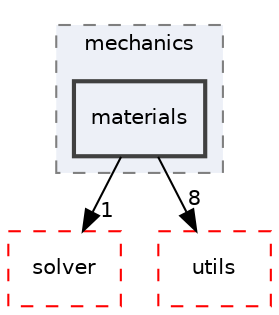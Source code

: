 digraph "materials"
{
 // LATEX_PDF_SIZE
  edge [fontname="Helvetica",fontsize="10",labelfontname="Helvetica",labelfontsize="10"];
  node [fontname="Helvetica",fontsize="10",shape=record];
  compound=true
  subgraph clusterdir_d9d7fab038fcca5270fe0241ec433d4d {
    graph [ bgcolor="#edf0f7", pencolor="grey50", style="filled,dashed,", label="mechanics", fontname="Helvetica", fontsize="10", URL="dir_d9d7fab038fcca5270fe0241ec433d4d.html"]
  dir_fc403fdb7d4f9d9b203e31bf1b8a15f4 [shape=box, label="materials", style="filled,bold,", fillcolor="#edf0f7", color="grey25", URL="dir_fc403fdb7d4f9d9b203e31bf1b8a15f4.html"];
  }
  dir_26588bed129c997bc132e8888f2113fa [shape=box, label="solver", style="dashed,", fillcolor="#edf0f7", color="red", URL="dir_26588bed129c997bc132e8888f2113fa.html"];
  dir_36505a9bfb81f81ed7a4e794d4cf597e [shape=box, label="utils", style="dashed,", fillcolor="#edf0f7", color="red", URL="dir_36505a9bfb81f81ed7a4e794d4cf597e.html"];
  dir_fc403fdb7d4f9d9b203e31bf1b8a15f4->dir_26588bed129c997bc132e8888f2113fa [headlabel="1", labeldistance=1.5 headhref="dir_000019_000025.html"];
  dir_fc403fdb7d4f9d9b203e31bf1b8a15f4->dir_36505a9bfb81f81ed7a4e794d4cf597e [headlabel="8", labeldistance=1.5 headhref="dir_000019_000027.html"];
}
